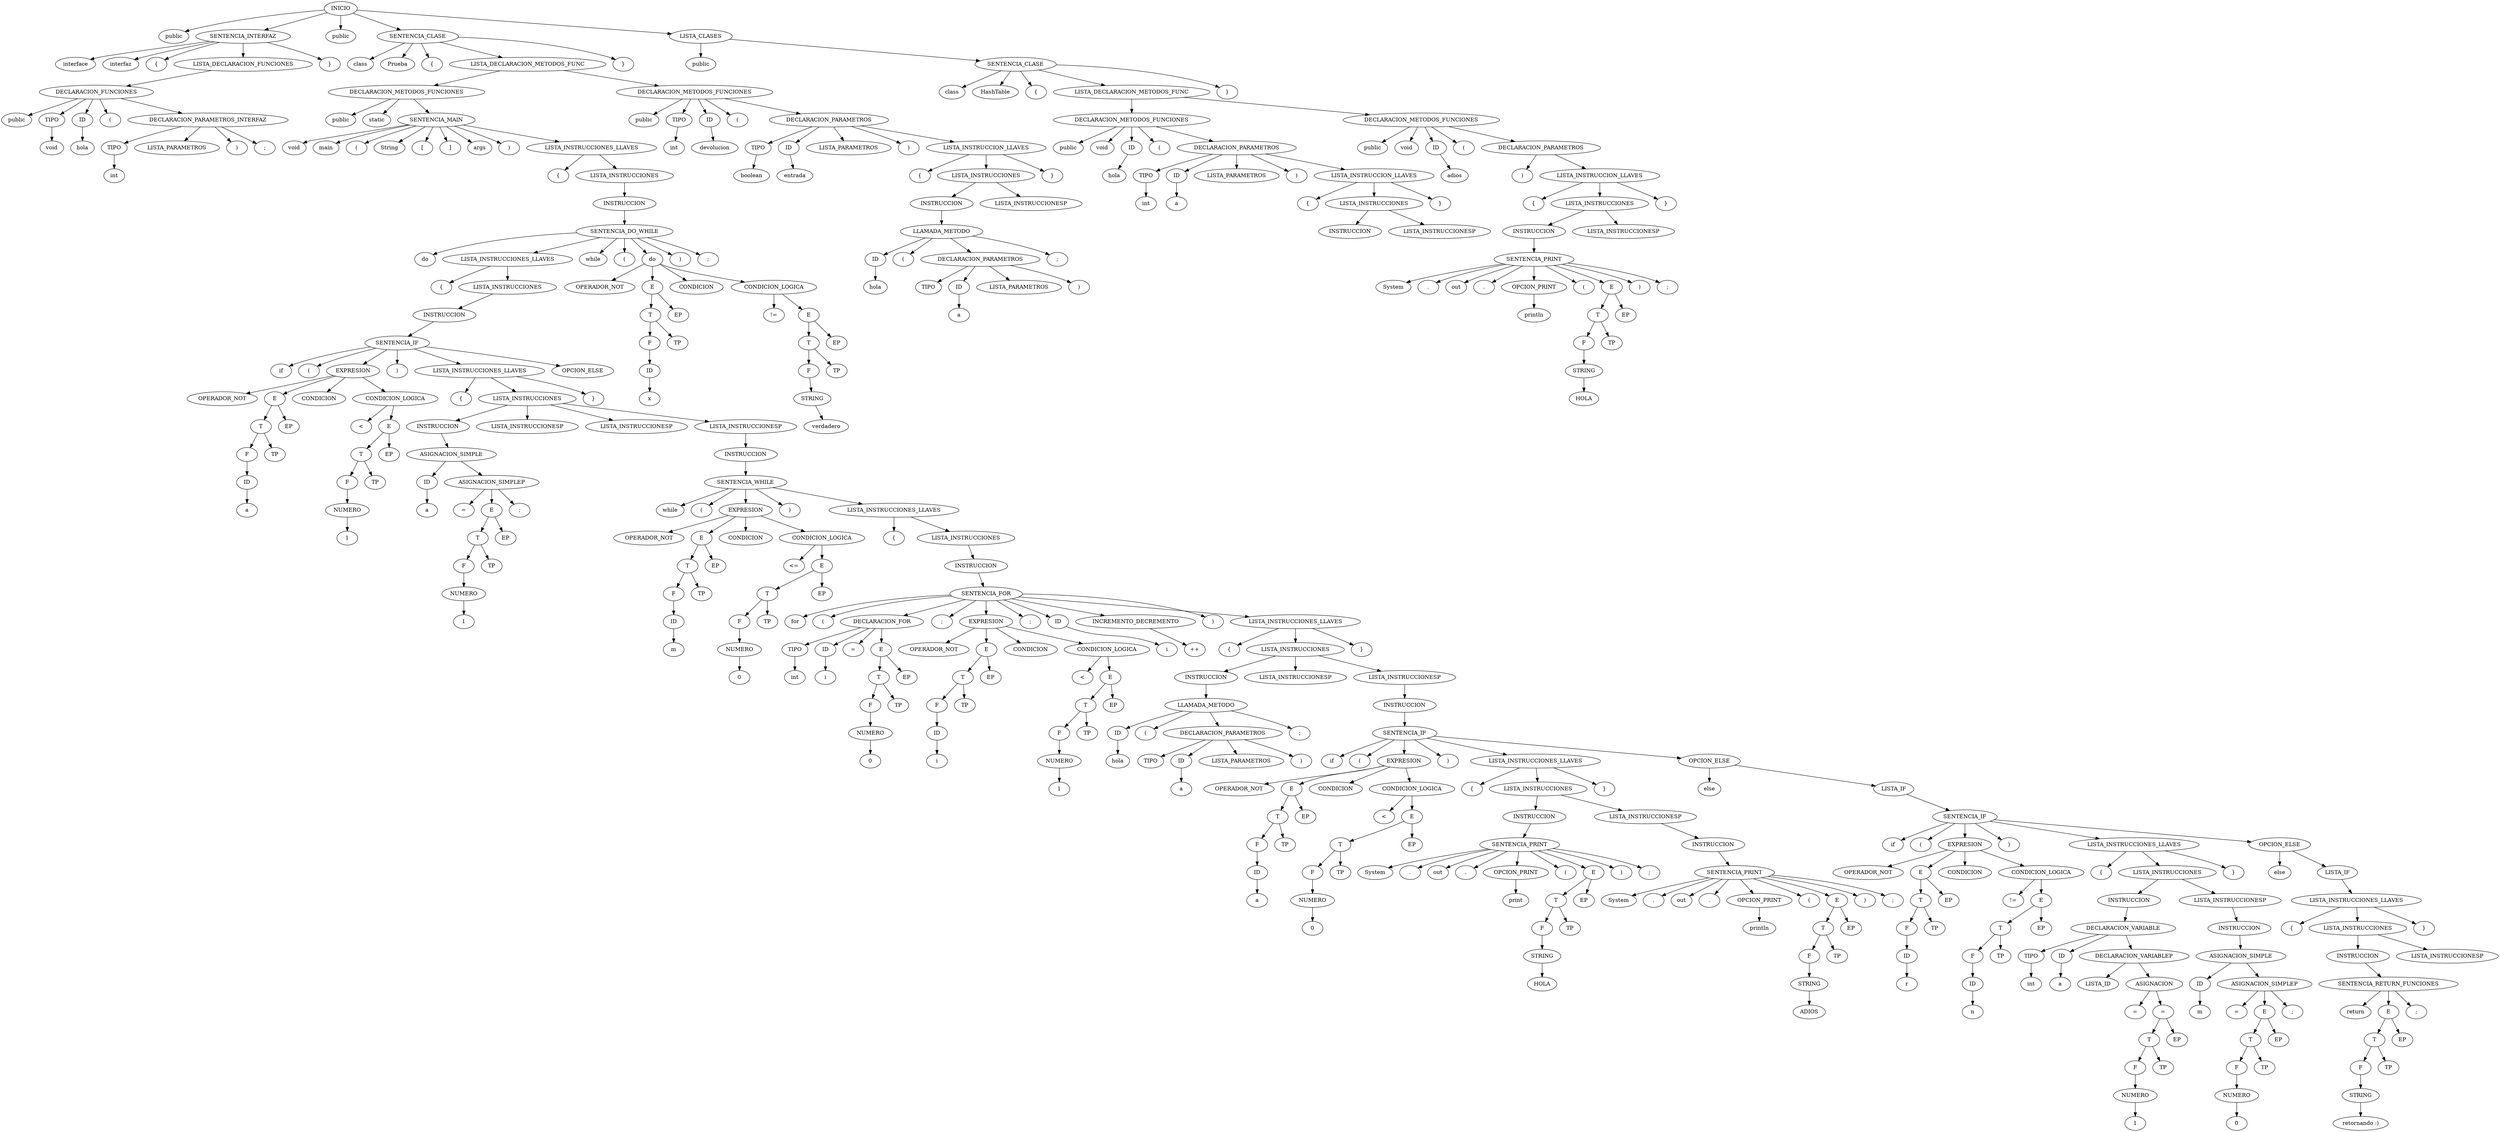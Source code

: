 digraph G {
n0[label="INICIO"];
n1[label="public"];
n0 -> n1;
n2[label="SENTENCIA_INTERFAZ"];
n0->n2;
n3[label="interface"];
n2->n3;
n4[label="interfaz"];
n2->n4;
n5[label="{"];
n2->n5;
n6[label="LISTA_DECLARACION_FUNCIONES"];
n2->n6;
n7[label="DECLARACION_FUNCIONES"];
n6->n7;
n8[label="public"];
n7->n8;
n9[label="TIPO"];
n7->n9;
n10[label="void"];
n9->n10;
n11[label="ID"];
n7->n11;
n12[label="hola"];
n11->n12;
n13[label="("];
n7->n13;
n14[label="DECLARACION_PARAMETROS_INTERFAZ"];
n7->n14;
n15[label="TIPO"];
n14->n15;
n16[label="int"];
n15->n16;
n17[label="LISTA_PARAMETROS"];
n14->n17;
n18[label=")"];
n14->n18;
n19[label=";"];
n14->n19;
n20[label="}"];
n2->n20;
n21[label="public"];
n22[label="SENTENCIA_CLASE"];
n0->n21;
n0->n22;
n23[label="class"];
n22-> n23;
n24[label="Prueba"];
n22->n24;
n25[label="{"];
n22->n25;
n26[label="LISTA_DECLARACION_METODOS_FUNC"];
n22->n26;
n27[label="DECLARACION_METODOS_FUNCIONES"];
n26->n27;
n28[label="public"];
n27->n28;
n29[label="static"];
n27->n29;
n30[label="SENTENCIA_MAIN"];
n27->n30;
n31[label="void"];
n30->n31;
n32[label="main"];
n30->n32;
n33[label="("];
n30->n33;
n34[label="String"];
n30->n34;
n35[label="["];
n30->n35;
n36[label="]"];
n30->n36;
n37[label="args"];
n30->n37;
n38[label=")"];
n30->n38;
n39[label="LISTA_INSTRUCCIONES_LLAVES"];
n30->n39;
n40[label="{"];
n39->n40;
n41[label="LISTA_INSTRUCCIONES"];
n39->n41;
n42[label="INSTRUCCION"];
n41->n42;
n43[label="SENTENCIA_DO_WHILE"];
n42->n43;
n44[label="do"];
n43->n44;
n45[label="LISTA_INSTRUCCIONES_LLAVES"];
n43->n45;
n46[label="{"];
n45->n46;
n47[label="LISTA_INSTRUCCIONES"];
n45->n47;
n48[label="INSTRUCCION"];
n47->n48;
n49[label="SENTENCIA_IF"];
n48->n49;
n50[label="if"];
n49->n50;
n51[label="("];
n49->n51;
n52[label="EXPRESION"];
n49->n52;
n53[label="OPERADOR_NOT"];
n52->n53;
n54[label="E"];
n52->n54;
n55[label="T"];
n54->n55;
n56[label="F"];
n55->n56;
n57[label="ID"];
n56->n57;
n58[label="a"];
n57->n58;
n59[label="TP"];
n55->n59;
n60[label="EP"];
n54->n60;
n61[label="CONDICION"];
n52->n61;
n62[label="CONDICION_LOGICA"];
n52->n62;
n63[label="<"];
n62->n63;
n64[label="E"];
n62->n64;
n65[label="T"];
n64->n65;
n66[label="F"];
n65->n66;
n67[label="NUMERO"];
n66->n67;
n68[label="1"];
n67->n68;
n69[label="TP"];
n65->n69;
n70[label="EP"];
n64->n70;
n71[label=")"];
n49->n71;
n72[label="LISTA_INSTRUCCIONES_LLAVES"];
n49->n72;
n73[label="{"];
n72->n73;
n74[label="LISTA_INSTRUCCIONES"];
n72->n74;
n75[label="INSTRUCCION"];
n74->n75;
n76[label="ASIGNACION_SIMPLE"];
n75->n76;
n77[label="ID"];
n76->n77;
n78[label="a"];
n77->n78;
n79[label="ASIGNACION_SIMPLEP"];
n76->n79;
n80[label="="];
n79->n80;
n81[label="E"];
n79->n81;
n82[label="T"];
n81->n82;
n83[label="F"];
n82->n83;
n84[label="NUMERO"];
n83->n84;
n85[label="1"];
n84->n85;
n86[label="TP"];
n82->n86;
n87[label="EP"];
n81->n87;
n88[label=";"];
n79->n88;
n89[label="LISTA_INSTRUCCIONESP"];
n74->n89;
n90[label="}"];
n72->n90;
n91[label="OPCION_ELSE"];
n49->n91;
n92[label="LISTA_INSTRUCCIONESP"];
n74->n92;
n94[label="while"];
n43->n94;
n95[label="("];
n43->n95;
n96[label="do"];
n43->n96;
n97[label="OPERADOR_NOT"];
n96->n97;
n98[label="E"];
n96->n98;
n99[label="T"];
n98->n99;
n100[label="F"];
n99->n100;
n101[label="ID"];
n100->n101;
n102[label="x"];
n101->n102;
n103[label="TP"];
n99->n103;
n104[label="EP"];
n98->n104;
n105[label="CONDICION"];
n96->n105;
n106[label="CONDICION_LOGICA"];
n96->n106;
n107[label="!="];
n106->n107;
n108[label="E"];
n106->n108;
n109[label="T"];
n108->n109;
n110[label="F"];
n109->n110;
n111[label="STRING"];
n110->n111;
n112[label="verdadero"];
n111->n112;
n113[label="TP"];
n109->n113;
n114[label="EP"];
n108->n114;
n115[label=")"];
n43->n115;
n116[label=";"];
n43->n116;
n117[label="LISTA_INSTRUCCIONESP"];
n74->n117;
n118[label="INSTRUCCION"];
n117->n118;
n119[label="SENTENCIA_WHILE"];
n118->n119;
n120[label="while"];
n119->n120;
n121[label="("];
n119->n121;
n122[label="EXPRESION"];
n119->n122;
n123[label="OPERADOR_NOT"];
n122->n123;
n124[label="E"];
n122->n124;
n125[label="T"];
n124->n125;
n126[label="F"];
n125->n126;
n127[label="ID"];
n126->n127;
n128[label="m"];
n127->n128;
n129[label="TP"];
n125->n129;
n130[label="EP"];
n124->n130;
n131[label="CONDICION"];
n122->n131;
n132[label="CONDICION_LOGICA"];
n122->n132;
n133[label="<="];
n132->n133;
n134[label="E"];
n132->n134;
n135[label="T"];
n134->n135;
n136[label="F"];
n135->n136;
n137[label="NUMERO"];
n136->n137;
n138[label="0"];
n137->n138;
n139[label="TP"];
n135->n139;
n140[label="EP"];
n134->n140;
n141[label=")"];
n119->n141;
n142[label="LISTA_INSTRUCCIONES_LLAVES"];
n119->n142;
n143[label="{"];
n142->n143;
n144[label="LISTA_INSTRUCCIONES"];
n142->n144;
n145[label="INSTRUCCION"];
n144->n145;
n146[label="SENTENCIA_FOR"];
n145->n146;
n147[label="for"];
n146->n147;
n148[label="("];
n146->n148;
n149[label="DECLARACION_FOR"];
n146->n149;
n150[label="TIPO"];
n149->n150;
n151[label="int"];
n150->n151;
n152[label="ID"];
n149->n152;
n153[label="i"];
n152->n153;
n154[label="="];
n149->n154;
n155[label="E"];
n149->n155;
n156[label="T"];
n155->n156;
n157[label="F"];
n156->n157;
n158[label="NUMERO"];
n157->n158;
n159[label="0"];
n158->n159;
n160[label="TP"];
n156->n160;
n161[label="EP"];
n155->n161;
n162[label=";"];
n146->n162;
n163[label="EXPRESION"];
n146->n163;
n164[label="OPERADOR_NOT"];
n163->n164;
n165[label="E"];
n163->n165;
n166[label="T"];
n165->n166;
n167[label="F"];
n166->n167;
n168[label="ID"];
n167->n168;
n169[label="i"];
n168->n169;
n170[label="TP"];
n166->n170;
n171[label="EP"];
n165->n171;
n172[label="CONDICION"];
n163->n172;
n173[label="CONDICION_LOGICA"];
n163->n173;
n174[label="<"];
n173->n174;
n175[label="E"];
n173->n175;
n176[label="T"];
n175->n176;
n177[label="F"];
n176->n177;
n178[label="NUMERO"];
n177->n178;
n179[label="1"];
n178->n179;
n180[label="TP"];
n176->n180;
n181[label="EP"];
n175->n181;
n182[label=";"];
n146->n182;
n183[label="ID"];
n146->n183;
n184[label="i"];
n183->n184;
n185[label="INCREMENTO_DECREMENTO"];
n146->n185;
n186[label="++"];
n185->n186;
n187[label=")"];
n146->n187;
n188[label="LISTA_INSTRUCCIONES_LLAVES"];
n146->n188;
n189[label="{"];
n188->n189;
n190[label="LISTA_INSTRUCCIONES"];
n188->n190;
n191[label="INSTRUCCION"];
n190->n191;
n192[label="LLAMADA_METODO"];
n191->n192;
n193[label="ID"];
n192->n193;
n194[label="hola"];
n193->n194;
n195[label="("];
n192->n195;
n196[label="DECLARACION_PARAMETROS"];
n192->n196;
n197[label="TIPO"];
n196->n197;
n198[label="ID"];
n196->n198;
n199[label="a"];
n198->n199;
n200[label="LISTA_PARAMETROS"];
n196->n200;
n201[label=")"];
n196->n201;
n202[label=";"];
n192->n202;
n203[label="LISTA_INSTRUCCIONESP"];
n190->n203;
n204[label="}"];
n188->n204;
n205[label="LISTA_INSTRUCCIONESP"];
n190->n205;
n207[label="INSTRUCCION"];
n205->n207;
n208[label="SENTENCIA_IF"];
n207->n208;
n209[label="if"];
n208->n209;
n210[label="("];
n208->n210;
n211[label="EXPRESION"];
n208->n211;
n212[label="OPERADOR_NOT"];
n211->n212;
n213[label="E"];
n211->n213;
n214[label="T"];
n213->n214;
n215[label="F"];
n214->n215;
n216[label="ID"];
n215->n216;
n217[label="a"];
n216->n217;
n218[label="TP"];
n214->n218;
n219[label="EP"];
n213->n219;
n220[label="CONDICION"];
n211->n220;
n221[label="CONDICION_LOGICA"];
n211->n221;
n222[label="<"];
n221->n222;
n223[label="E"];
n221->n223;
n224[label="T"];
n223->n224;
n225[label="F"];
n224->n225;
n226[label="NUMERO"];
n225->n226;
n227[label="0"];
n226->n227;
n228[label="TP"];
n224->n228;
n229[label="EP"];
n223->n229;
n230[label=")"];
n208->n230;
n231[label="LISTA_INSTRUCCIONES_LLAVES"];
n208->n231;
n232[label="{"];
n231->n232;
n233[label="LISTA_INSTRUCCIONES"];
n231->n233;
n234[label="INSTRUCCION"];
n233->n234;
n235[label="SENTENCIA_PRINT"];
n234->n235;
n236[label="System"];
n235->n236;
n237[label="."];
n235->n237;
n238[label="out"];
n235->n238;
n239[label="."];
n235->n239;
n240[label="OPCION_PRINT"];
n235->n240;
n241[label="print"];
n240->n241;
n242[label="("];
n235->n242;
n243[label="E"];
n235->n243;
n244[label="T"];
n243->n244;
n245[label="F"];
n244->n245;
n246[label="STRING"];
n245->n246;
n247[label="HOLA"];
n246->n247;
n248[label="TP"];
n244->n248;
n249[label="EP"];
n243->n249;
n250[label=")"];
n235->n250;
n251[label=";"];
n235->n251;
n252[label="LISTA_INSTRUCCIONESP"];
n233->n252;
n253[label="INSTRUCCION"];
n252->n253;
n254[label="SENTENCIA_PRINT"];
n253->n254;
n255[label="System"];
n254->n255;
n256[label="."];
n254->n256;
n257[label="out"];
n254->n257;
n258[label="."];
n254->n258;
n259[label="OPCION_PRINT"];
n254->n259;
n260[label="println"];
n259->n260;
n261[label="("];
n254->n261;
n262[label="E"];
n254->n262;
n263[label="T"];
n262->n263;
n264[label="F"];
n263->n264;
n265[label="STRING"];
n264->n265;
n266[label="ADIOS"];
n265->n266;
n267[label="TP"];
n263->n267;
n268[label="EP"];
n262->n268;
n269[label=")"];
n254->n269;
n270[label=";"];
n254->n270;
n271[label="}"];
n231->n271;
n272[label="OPCION_ELSE"];
n208->n272;
n273[label="else"];
n272->n273;
n274[label="LISTA_IF"];
n272->n274;
n275[label="SENTENCIA_IF"];
n274->n275;
n276[label="if"];
n275->n276;
n277[label="("];
n275->n277;
n278[label="EXPRESION"];
n275->n278;
n279[label="OPERADOR_NOT"];
n278->n279;
n280[label="E"];
n278->n280;
n281[label="T"];
n280->n281;
n282[label="F"];
n281->n282;
n283[label="ID"];
n282->n283;
n284[label="r"];
n283->n284;
n285[label="TP"];
n281->n285;
n286[label="EP"];
n280->n286;
n287[label="CONDICION"];
n278->n287;
n288[label="CONDICION_LOGICA"];
n278->n288;
n289[label="!="];
n288->n289;
n290[label="E"];
n288->n290;
n291[label="T"];
n290->n291;
n292[label="F"];
n291->n292;
n293[label="ID"];
n292->n293;
n294[label="n"];
n293->n294;
n295[label="TP"];
n291->n295;
n296[label="EP"];
n290->n296;
n297[label=")"];
n275->n297;
n298[label="LISTA_INSTRUCCIONES_LLAVES"];
n275->n298;
n299[label="{"];
n298->n299;
n300[label="LISTA_INSTRUCCIONES"];
n298->n300;
n301[label="INSTRUCCION"];
n300->n301;
n302[label="DECLARACION_VARIABLE"];
n301->n302;
n303[label="TIPO"];
n302->n303;
n304[label="int"];
n303->n304;
n305[label="ID"];
n302->n305;
n306[label="a"];
n305->n306;
n307[label="DECLARACION_VARIABLEP"];
n302->n307;
n308[label="LISTA_ID"];
n307->n308;
n309[label="ASIGNACION"];
n307->n309;
n310[label="="];
n309->n310;
n311[label="="];
n309->n311;
n312[label="T"];
n311->n312;
n313[label="F"];
n312->n313;
n314[label="NUMERO"];
n313->n314;
n315[label="1"];
n314->n315;
n316[label="TP"];
n312->n316;
n317[label="EP"];
n311->n317;
n318[label="LISTA_INSTRUCCIONESP"];
n300->n318;
n319[label="INSTRUCCION"];
n318->n319;
n320[label="ASIGNACION_SIMPLE"];
n319->n320;
n321[label="ID"];
n320->n321;
n322[label="m"];
n321->n322;
n323[label="ASIGNACION_SIMPLEP"];
n320->n323;
n324[label="="];
n323->n324;
n325[label="E"];
n323->n325;
n326[label="T"];
n325->n326;
n327[label="F"];
n326->n327;
n328[label="NUMERO"];
n327->n328;
n329[label="0"];
n328->n329;
n330[label="TP"];
n326->n330;
n331[label="EP"];
n325->n331;
n332[label=";"];
n323->n332;
n333[label="}"];
n298->n333;
n334[label="OPCION_ELSE"];
n275->n334;
n335[label="else"];
n334->n335;
n336[label="LISTA_IF"];
n334->n336;
n337[label="LISTA_INSTRUCCIONES_LLAVES"];
n336->n337;
n338[label="{"];
n337->n338;
n339[label="LISTA_INSTRUCCIONES"];
n337->n339;
n340[label="INSTRUCCION"];
n339->n340;
n341[label="SENTENCIA_RETURN_FUNCIONES"];
n340->n341;
n342[label="return"];
n341->n342;
n343[label="E"];
n341->n343;
n344[label="T"];
n343->n344;
n345[label="F"];
n344->n345;
n346[label="STRING"];
n345->n346;
n347[label="retornando :)"];
n346->n347;
n348[label="TP"];
n344->n348;
n349[label="EP"];
n343->n349;
n350[label=";"];
n341->n350;
n351[label="LISTA_INSTRUCCIONESP"];
n339->n351;
n352[label="}"];
n337->n352;
n354[label="DECLARACION_METODOS_FUNCIONES"];
n26->n354;
n355[label="public"];
n354->n355;
n356[label="TIPO"];
n354->n356;
n357[label="int"];
n356->n357;
n358[label="ID"];
n354->n358;
n359[label="devolucion"];
n358->n359;
n360[label="("];
n354->n360;
n361[label="DECLARACION_PARAMETROS"];
n354->n361;
n362[label="TIPO"];
n361->n362;
n363[label="boolean"];
n362->n363;
n364[label="ID"];
n361->n364;
n365[label="entrada"];
n364->n365;
n366[label="LISTA_PARAMETROS"];
n361->n366;
n367[label=")"];
n361->n367;
n368[label="LISTA_INSTRUCCION_LLAVES"];
n361->n368;
n369[label="{"];
n368->n369;
n370[label="LISTA_INSTRUCCIONES"];
n368->n370;
n371[label="INSTRUCCION"];
n370->n371;
n372[label="LLAMADA_METODO"];
n371->n372;
n373[label="ID"];
n372->n373;
n374[label="hola"];
n373->n374;
n375[label="("];
n372->n375;
n376[label="DECLARACION_PARAMETROS"];
n372->n376;
n377[label="TIPO"];
n376->n377;
n378[label="ID"];
n376->n378;
n379[label="a"];
n378->n379;
n380[label="LISTA_PARAMETROS"];
n376->n380;
n381[label=")"];
n376->n381;
n382[label=";"];
n372->n382;
n383[label="LISTA_INSTRUCCIONESP"];
n370->n383;
n384[label="}"];
n368->n384;
n385[label="}"];
n22->n385;
n386[label="LISTA_CLASES"];
n0->n386;
n387[label="public"];
n386->n387;
n388[label="SENTENCIA_CLASE"];
n386->n388;
n389[label="class"];
n388-> n389;
n390[label="HashTable"];
n388->n390;
n391[label="{"];
n388->n391;
n392[label="LISTA_DECLARACION_METODOS_FUNC"];
n388->n392;
n393[label="DECLARACION_METODOS_FUNCIONES"];
n392->n393;
n394[label="public"];
n393->n394;
n395[label="void"];
n393->n395;
n396[label="ID"];
n393->n396;
n397[label="hola"];
n396->n397;
n398[label="("];
n393->n398;
n399[label="DECLARACION_PARAMETROS"];
n393->n399;
n400[label="TIPO"];
n399->n400;
n401[label="int"];
n400->n401;
n402[label="ID"];
n399->n402;
n403[label="a"];
n402->n403;
n404[label="LISTA_PARAMETROS"];
n399->n404;
n405[label=")"];
n399->n405;
n406[label="LISTA_INSTRUCCION_LLAVES"];
n399->n406;
n407[label="{"];
n406->n407;
n408[label="LISTA_INSTRUCCIONES"];
n406->n408;
n409[label="INSTRUCCION"];
n408->n409;
n410[label="LISTA_INSTRUCCIONESP"];
n408->n410;
n411[label="}"];
n406->n411;
n412[label="DECLARACION_METODOS_FUNCIONES"];
n392->n412;
n413[label="public"];
n412->n413;
n414[label="void"];
n412->n414;
n415[label="ID"];
n412->n415;
n416[label="adios"];
n415->n416;
n417[label="("];
n412->n417;
n418[label="DECLARACION_PARAMETROS"];
n412->n418;
n419[label=")"];
n418->n419;
n420[label="LISTA_INSTRUCCION_LLAVES"];
n418->n420;
n421[label="{"];
n420->n421;
n422[label="LISTA_INSTRUCCIONES"];
n420->n422;
n423[label="INSTRUCCION"];
n422->n423;
n424[label="SENTENCIA_PRINT"];
n423->n424;
n425[label="System"];
n424->n425;
n426[label="."];
n424->n426;
n427[label="out"];
n424->n427;
n428[label="."];
n424->n428;
n429[label="OPCION_PRINT"];
n424->n429;
n430[label="println"];
n429->n430;
n431[label="("];
n424->n431;
n432[label="E"];
n424->n432;
n433[label="T"];
n432->n433;
n434[label="F"];
n433->n434;
n435[label="STRING"];
n434->n435;
n436[label="HOLA"];
n435->n436;
n437[label="TP"];
n433->n437;
n438[label="EP"];
n432->n438;
n439[label=")"];
n424->n439;
n440[label=";"];
n424->n440;
n441[label="LISTA_INSTRUCCIONESP"];
n422->n441;
n442[label="}"];
n420->n442;
n443[label="}"];
n388->n443;
}